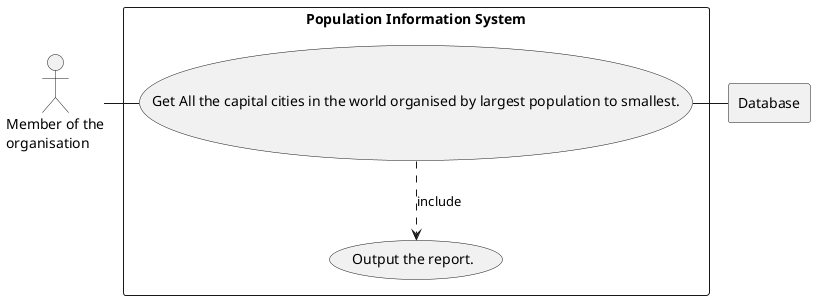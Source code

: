 @startuml

actor Member as "Member of the
organisation"

rectangle Database

rectangle "Population Information System" {
    usecase UC18 as "Get All the capital cities in the world organised by largest population to smallest."

    usecase UCa as "Output the report."

    Member - UC18
    UC18 ..> UCa : include
    UC18 - Database
}

@enduml
